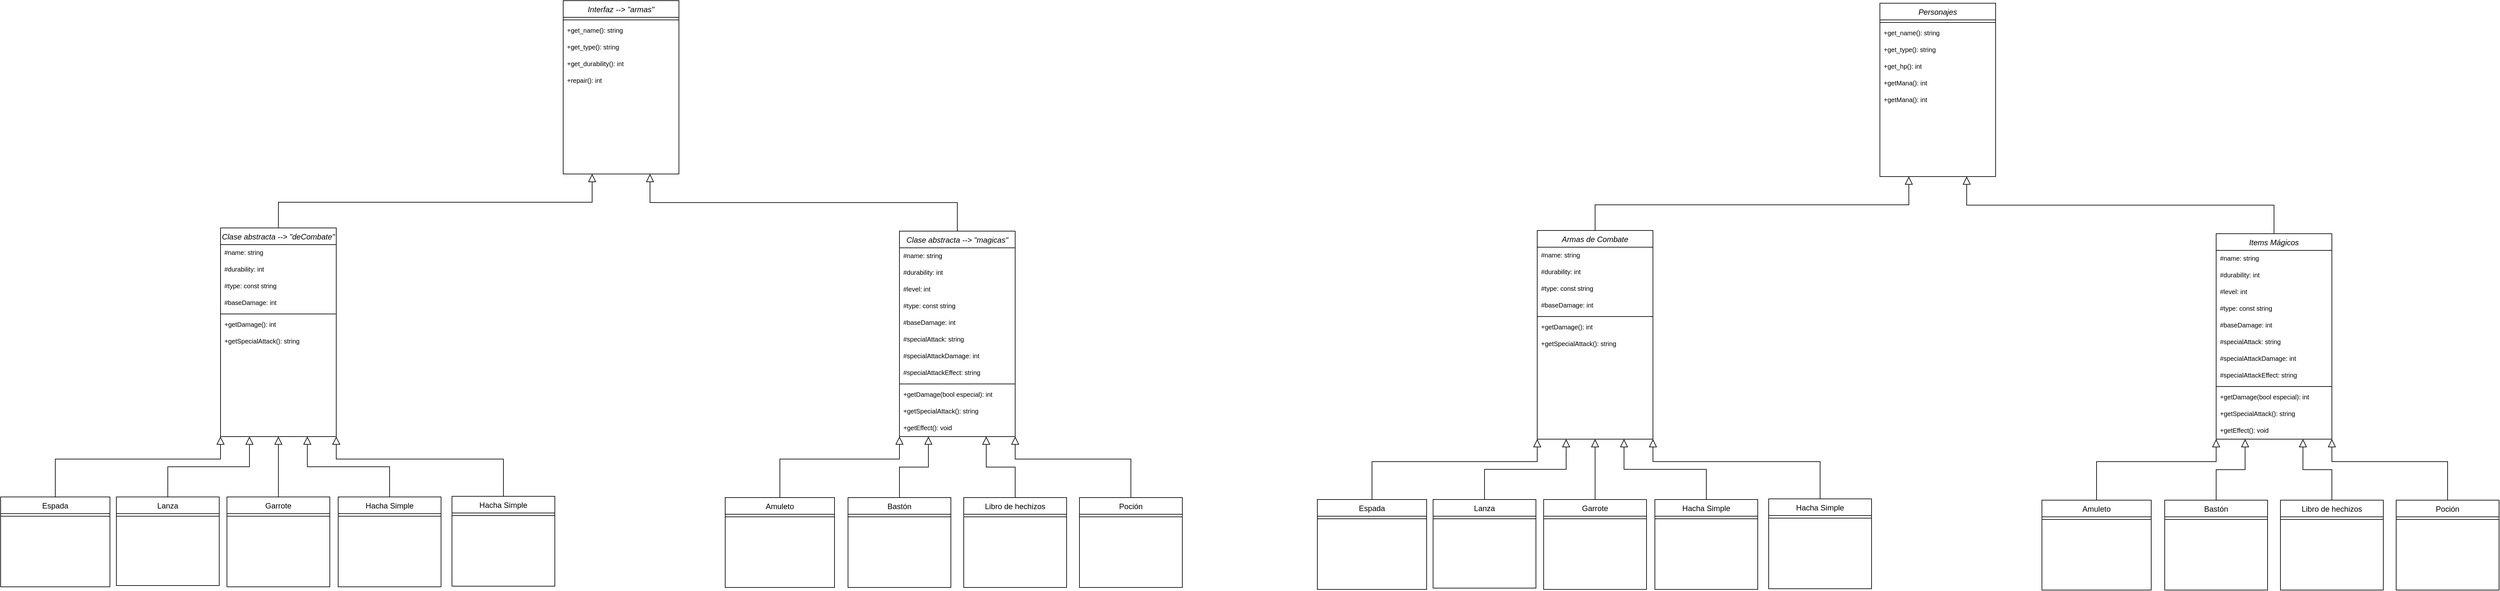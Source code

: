 <mxfile version="26.2.12">
  <diagram id="C5RBs43oDa-KdzZeNtuy" name="Page-1">
    <mxGraphModel dx="2967" dy="1999" grid="1" gridSize="10" guides="1" tooltips="1" connect="1" arrows="1" fold="1" page="1" pageScale="1" pageWidth="827" pageHeight="1169" math="0" shadow="0">
      <root>
        <mxCell id="WIyWlLk6GJQsqaUBKTNV-0" />
        <mxCell id="WIyWlLk6GJQsqaUBKTNV-1" parent="WIyWlLk6GJQsqaUBKTNV-0" />
        <mxCell id="jI2P7-Q-v0Q-l19rKkVl-64" style="edgeStyle=elbowEdgeStyle;rounded=0;orthogonalLoop=1;jettySize=auto;html=1;exitX=0.5;exitY=0;exitDx=0;exitDy=0;entryX=0.75;entryY=1;entryDx=0;entryDy=0;endSize=10;endArrow=block;endFill=0;elbow=vertical;" parent="WIyWlLk6GJQsqaUBKTNV-1" source="zkfFHV4jXpPFQw0GAbJ--0" target="jI2P7-Q-v0Q-l19rKkVl-50" edge="1">
          <mxGeometry relative="1" as="geometry" />
        </mxCell>
        <mxCell id="zkfFHV4jXpPFQw0GAbJ--0" value="Clase abstracta --&gt; &quot;magicas&quot;" style="swimlane;fontStyle=2;align=center;verticalAlign=top;childLayout=stackLayout;horizontal=1;startSize=26;horizontalStack=0;resizeParent=1;resizeLast=0;collapsible=1;marginBottom=0;rounded=0;shadow=0;strokeWidth=1;" parent="WIyWlLk6GJQsqaUBKTNV-1" vertex="1">
          <mxGeometry x="230" y="-55" width="180" height="320" as="geometry">
            <mxRectangle x="220" y="120" width="160" height="26" as="alternateBounds" />
          </mxGeometry>
        </mxCell>
        <mxCell id="zkfFHV4jXpPFQw0GAbJ--1" value="#name: string" style="text;align=left;verticalAlign=top;spacingLeft=4;spacingRight=4;overflow=hidden;rotatable=0;points=[[0,0.5],[1,0.5]];portConstraint=eastwest;fontSize=10;" parent="zkfFHV4jXpPFQw0GAbJ--0" vertex="1">
          <mxGeometry y="26" width="180" height="26" as="geometry" />
        </mxCell>
        <mxCell id="zkfFHV4jXpPFQw0GAbJ--2" value="#durability: int" style="text;align=left;verticalAlign=top;spacingLeft=4;spacingRight=4;overflow=hidden;rotatable=0;points=[[0,0.5],[1,0.5]];portConstraint=eastwest;rounded=0;shadow=0;html=0;fontSize=10;" parent="zkfFHV4jXpPFQw0GAbJ--0" vertex="1">
          <mxGeometry y="52" width="180" height="26" as="geometry" />
        </mxCell>
        <mxCell id="jI2P7-Q-v0Q-l19rKkVl-49" value="#level: int" style="text;align=left;verticalAlign=top;spacingLeft=4;spacingRight=4;overflow=hidden;rotatable=0;points=[[0,0.5],[1,0.5]];portConstraint=eastwest;rounded=0;shadow=0;html=0;fontSize=10;" parent="zkfFHV4jXpPFQw0GAbJ--0" vertex="1">
          <mxGeometry y="78" width="180" height="26" as="geometry" />
        </mxCell>
        <mxCell id="zkfFHV4jXpPFQw0GAbJ--3" value="#type: const string" style="text;align=left;verticalAlign=top;spacingLeft=4;spacingRight=4;overflow=hidden;rotatable=0;points=[[0,0.5],[1,0.5]];portConstraint=eastwest;rounded=0;shadow=0;html=0;fontSize=10;" parent="zkfFHV4jXpPFQw0GAbJ--0" vertex="1">
          <mxGeometry y="104" width="180" height="26" as="geometry" />
        </mxCell>
        <mxCell id="jI2P7-Q-v0Q-l19rKkVl-9" value="#baseDamage: int" style="text;align=left;verticalAlign=top;spacingLeft=4;spacingRight=4;overflow=hidden;rotatable=0;points=[[0,0.5],[1,0.5]];portConstraint=eastwest;rounded=0;shadow=0;html=0;fontSize=10;" parent="zkfFHV4jXpPFQw0GAbJ--0" vertex="1">
          <mxGeometry y="130" width="180" height="26" as="geometry" />
        </mxCell>
        <mxCell id="jI2P7-Q-v0Q-l19rKkVl-10" value="#specialAttack: string" style="text;align=left;verticalAlign=top;spacingLeft=4;spacingRight=4;overflow=hidden;rotatable=0;points=[[0,0.5],[1,0.5]];portConstraint=eastwest;rounded=0;shadow=0;html=0;fontSize=10;" parent="zkfFHV4jXpPFQw0GAbJ--0" vertex="1">
          <mxGeometry y="156" width="180" height="26" as="geometry" />
        </mxCell>
        <mxCell id="jI2P7-Q-v0Q-l19rKkVl-11" value="#specialAttackDamage: int" style="text;align=left;verticalAlign=top;spacingLeft=4;spacingRight=4;overflow=hidden;rotatable=0;points=[[0,0.5],[1,0.5]];portConstraint=eastwest;rounded=0;shadow=0;html=0;fontSize=10;" parent="zkfFHV4jXpPFQw0GAbJ--0" vertex="1">
          <mxGeometry y="182" width="180" height="26" as="geometry" />
        </mxCell>
        <mxCell id="jI2P7-Q-v0Q-l19rKkVl-18" value="#specialAttackEffect: string" style="text;align=left;verticalAlign=top;spacingLeft=4;spacingRight=4;overflow=hidden;rotatable=0;points=[[0,0.5],[1,0.5]];portConstraint=eastwest;fontSize=10;" parent="zkfFHV4jXpPFQw0GAbJ--0" vertex="1">
          <mxGeometry y="208" width="180" height="26" as="geometry" />
        </mxCell>
        <mxCell id="zkfFHV4jXpPFQw0GAbJ--4" value="" style="line;html=1;strokeWidth=1;align=left;verticalAlign=middle;spacingTop=-1;spacingLeft=3;spacingRight=3;rotatable=0;labelPosition=right;points=[];portConstraint=eastwest;" parent="zkfFHV4jXpPFQw0GAbJ--0" vertex="1">
          <mxGeometry y="234" width="180" height="8" as="geometry" />
        </mxCell>
        <mxCell id="jI2P7-Q-v0Q-l19rKkVl-15" value="+getDamage(bool especial): int" style="text;align=left;verticalAlign=top;spacingLeft=4;spacingRight=4;overflow=hidden;rotatable=0;points=[[0,0.5],[1,0.5]];portConstraint=eastwest;fontSize=10;" parent="zkfFHV4jXpPFQw0GAbJ--0" vertex="1">
          <mxGeometry y="242" width="180" height="26" as="geometry" />
        </mxCell>
        <mxCell id="jI2P7-Q-v0Q-l19rKkVl-16" value="+getSpecialAttack(): string" style="text;align=left;verticalAlign=top;spacingLeft=4;spacingRight=4;overflow=hidden;rotatable=0;points=[[0,0.5],[1,0.5]];portConstraint=eastwest;fontSize=10;" parent="zkfFHV4jXpPFQw0GAbJ--0" vertex="1">
          <mxGeometry y="268" width="180" height="26" as="geometry" />
        </mxCell>
        <mxCell id="jI2P7-Q-v0Q-l19rKkVl-21" value="+getEffect(): void" style="text;align=left;verticalAlign=top;spacingLeft=4;spacingRight=4;overflow=hidden;rotatable=0;points=[[0,0.5],[1,0.5]];portConstraint=eastwest;fontSize=10;" parent="zkfFHV4jXpPFQw0GAbJ--0" vertex="1">
          <mxGeometry y="294" width="180" height="26" as="geometry" />
        </mxCell>
        <mxCell id="zkfFHV4jXpPFQw0GAbJ--6" value="Bastón" style="swimlane;fontStyle=0;align=center;verticalAlign=top;childLayout=stackLayout;horizontal=1;startSize=26;horizontalStack=0;resizeParent=1;resizeLast=0;collapsible=1;marginBottom=0;rounded=0;shadow=0;strokeWidth=1;" parent="WIyWlLk6GJQsqaUBKTNV-1" vertex="1">
          <mxGeometry x="150" y="360" width="160" height="140" as="geometry">
            <mxRectangle x="130" y="380" width="160" height="26" as="alternateBounds" />
          </mxGeometry>
        </mxCell>
        <mxCell id="zkfFHV4jXpPFQw0GAbJ--9" value="" style="line;html=1;strokeWidth=1;align=left;verticalAlign=middle;spacingTop=-1;spacingLeft=3;spacingRight=3;rotatable=0;labelPosition=right;points=[];portConstraint=eastwest;" parent="zkfFHV4jXpPFQw0GAbJ--6" vertex="1">
          <mxGeometry y="26" width="160" height="8" as="geometry" />
        </mxCell>
        <mxCell id="zkfFHV4jXpPFQw0GAbJ--12" value="" style="endArrow=block;endSize=10;endFill=0;shadow=0;strokeWidth=1;rounded=0;curved=0;edgeStyle=elbowEdgeStyle;elbow=vertical;entryX=0.25;entryY=1;entryDx=0;entryDy=0;" parent="WIyWlLk6GJQsqaUBKTNV-1" source="zkfFHV4jXpPFQw0GAbJ--6" target="zkfFHV4jXpPFQw0GAbJ--0" edge="1">
          <mxGeometry width="160" relative="1" as="geometry">
            <mxPoint x="200" y="203" as="sourcePoint" />
            <mxPoint x="310" y="190" as="targetPoint" />
          </mxGeometry>
        </mxCell>
        <mxCell id="zkfFHV4jXpPFQw0GAbJ--13" value="Libro de hechizos" style="swimlane;fontStyle=0;align=center;verticalAlign=top;childLayout=stackLayout;horizontal=1;startSize=26;horizontalStack=0;resizeParent=1;resizeLast=0;collapsible=1;marginBottom=0;rounded=0;shadow=0;strokeWidth=1;" parent="WIyWlLk6GJQsqaUBKTNV-1" vertex="1">
          <mxGeometry x="330" y="360" width="160" height="140" as="geometry">
            <mxRectangle x="340" y="380" width="170" height="26" as="alternateBounds" />
          </mxGeometry>
        </mxCell>
        <mxCell id="zkfFHV4jXpPFQw0GAbJ--15" value="" style="line;html=1;strokeWidth=1;align=left;verticalAlign=middle;spacingTop=-1;spacingLeft=3;spacingRight=3;rotatable=0;labelPosition=right;points=[];portConstraint=eastwest;" parent="zkfFHV4jXpPFQw0GAbJ--13" vertex="1">
          <mxGeometry y="26" width="160" height="8" as="geometry" />
        </mxCell>
        <mxCell id="zkfFHV4jXpPFQw0GAbJ--16" value="" style="endArrow=block;endSize=10;endFill=0;shadow=0;strokeWidth=1;rounded=0;curved=0;edgeStyle=elbowEdgeStyle;elbow=vertical;entryX=0.75;entryY=1;entryDx=0;entryDy=0;" parent="WIyWlLk6GJQsqaUBKTNV-1" source="zkfFHV4jXpPFQw0GAbJ--13" target="zkfFHV4jXpPFQw0GAbJ--0" edge="1">
          <mxGeometry width="160" relative="1" as="geometry">
            <mxPoint x="210" y="373" as="sourcePoint" />
            <mxPoint x="320" y="250" as="targetPoint" />
          </mxGeometry>
        </mxCell>
        <mxCell id="jI2P7-Q-v0Q-l19rKkVl-0" value="Poción" style="swimlane;fontStyle=0;align=center;verticalAlign=top;childLayout=stackLayout;horizontal=1;startSize=26;horizontalStack=0;resizeParent=1;resizeLast=0;collapsible=1;marginBottom=0;rounded=0;shadow=0;strokeWidth=1;" parent="WIyWlLk6GJQsqaUBKTNV-1" vertex="1">
          <mxGeometry x="510" y="360" width="160" height="140" as="geometry">
            <mxRectangle x="340" y="380" width="170" height="26" as="alternateBounds" />
          </mxGeometry>
        </mxCell>
        <mxCell id="jI2P7-Q-v0Q-l19rKkVl-2" value="" style="line;html=1;strokeWidth=1;align=left;verticalAlign=middle;spacingTop=-1;spacingLeft=3;spacingRight=3;rotatable=0;labelPosition=right;points=[];portConstraint=eastwest;" parent="jI2P7-Q-v0Q-l19rKkVl-0" vertex="1">
          <mxGeometry y="26" width="160" height="8" as="geometry" />
        </mxCell>
        <mxCell id="jI2P7-Q-v0Q-l19rKkVl-3" value="Amuleto" style="swimlane;fontStyle=0;align=center;verticalAlign=top;childLayout=stackLayout;horizontal=1;startSize=26;horizontalStack=0;resizeParent=1;resizeLast=0;collapsible=1;marginBottom=0;rounded=0;shadow=0;strokeWidth=1;" parent="WIyWlLk6GJQsqaUBKTNV-1" vertex="1">
          <mxGeometry x="-41" y="360" width="170" height="140" as="geometry">
            <mxRectangle x="340" y="380" width="170" height="26" as="alternateBounds" />
          </mxGeometry>
        </mxCell>
        <mxCell id="jI2P7-Q-v0Q-l19rKkVl-5" value="" style="line;html=1;strokeWidth=1;align=left;verticalAlign=middle;spacingTop=-1;spacingLeft=3;spacingRight=3;rotatable=0;labelPosition=right;points=[];portConstraint=eastwest;" parent="jI2P7-Q-v0Q-l19rKkVl-3" vertex="1">
          <mxGeometry y="26" width="170" height="8" as="geometry" />
        </mxCell>
        <mxCell id="jI2P7-Q-v0Q-l19rKkVl-7" style="edgeStyle=elbowEdgeStyle;rounded=0;orthogonalLoop=1;jettySize=auto;html=1;exitX=0.5;exitY=0;exitDx=0;exitDy=0;entryX=0;entryY=1;entryDx=0;entryDy=0;endSize=10;endArrow=block;endFill=0;elbow=vertical;" parent="WIyWlLk6GJQsqaUBKTNV-1" source="jI2P7-Q-v0Q-l19rKkVl-3" target="zkfFHV4jXpPFQw0GAbJ--0" edge="1">
          <mxGeometry relative="1" as="geometry">
            <mxPoint x="252" y="230" as="targetPoint" />
            <Array as="points">
              <mxPoint x="140" y="300" />
            </Array>
          </mxGeometry>
        </mxCell>
        <mxCell id="jI2P7-Q-v0Q-l19rKkVl-8" style="edgeStyle=elbowEdgeStyle;rounded=0;orthogonalLoop=1;jettySize=auto;html=1;exitX=0.5;exitY=0;exitDx=0;exitDy=0;entryX=1;entryY=1;entryDx=0;entryDy=0;elbow=vertical;endArrow=block;endFill=0;endSize=10;" parent="WIyWlLk6GJQsqaUBKTNV-1" source="jI2P7-Q-v0Q-l19rKkVl-0" target="zkfFHV4jXpPFQw0GAbJ--0" edge="1">
          <mxGeometry relative="1" as="geometry">
            <mxPoint x="370" y="220" as="targetPoint" />
            <Array as="points">
              <mxPoint x="500" y="300" />
            </Array>
          </mxGeometry>
        </mxCell>
        <mxCell id="jI2P7-Q-v0Q-l19rKkVl-65" style="edgeStyle=elbowEdgeStyle;rounded=0;orthogonalLoop=1;jettySize=auto;html=1;exitX=0.5;exitY=0;exitDx=0;exitDy=0;entryX=0.25;entryY=1;entryDx=0;entryDy=0;elbow=vertical;endArrow=block;endFill=0;endSize=10;" parent="WIyWlLk6GJQsqaUBKTNV-1" source="jI2P7-Q-v0Q-l19rKkVl-22" target="jI2P7-Q-v0Q-l19rKkVl-50" edge="1">
          <mxGeometry relative="1" as="geometry">
            <Array as="points">
              <mxPoint x="-490" y="-100" />
            </Array>
          </mxGeometry>
        </mxCell>
        <mxCell id="jI2P7-Q-v0Q-l19rKkVl-22" value="Clase abstracta --&gt; &quot;deCombate&quot;" style="swimlane;fontStyle=2;align=center;verticalAlign=top;childLayout=stackLayout;horizontal=1;startSize=26;horizontalStack=0;resizeParent=1;resizeLast=0;collapsible=1;marginBottom=0;rounded=0;shadow=0;strokeWidth=1;" parent="WIyWlLk6GJQsqaUBKTNV-1" vertex="1">
          <mxGeometry x="-826" y="-60" width="180" height="325" as="geometry">
            <mxRectangle x="220" y="120" width="160" height="26" as="alternateBounds" />
          </mxGeometry>
        </mxCell>
        <mxCell id="jI2P7-Q-v0Q-l19rKkVl-23" value="#name: string" style="text;align=left;verticalAlign=top;spacingLeft=4;spacingRight=4;overflow=hidden;rotatable=0;points=[[0,0.5],[1,0.5]];portConstraint=eastwest;fontSize=10;" parent="jI2P7-Q-v0Q-l19rKkVl-22" vertex="1">
          <mxGeometry y="26" width="180" height="26" as="geometry" />
        </mxCell>
        <mxCell id="jI2P7-Q-v0Q-l19rKkVl-24" value="#durability: int" style="text;align=left;verticalAlign=top;spacingLeft=4;spacingRight=4;overflow=hidden;rotatable=0;points=[[0,0.5],[1,0.5]];portConstraint=eastwest;rounded=0;shadow=0;html=0;fontSize=10;" parent="jI2P7-Q-v0Q-l19rKkVl-22" vertex="1">
          <mxGeometry y="52" width="180" height="26" as="geometry" />
        </mxCell>
        <mxCell id="jI2P7-Q-v0Q-l19rKkVl-25" value="#type: const string" style="text;align=left;verticalAlign=top;spacingLeft=4;spacingRight=4;overflow=hidden;rotatable=0;points=[[0,0.5],[1,0.5]];portConstraint=eastwest;rounded=0;shadow=0;html=0;fontSize=10;" parent="jI2P7-Q-v0Q-l19rKkVl-22" vertex="1">
          <mxGeometry y="78" width="180" height="26" as="geometry" />
        </mxCell>
        <mxCell id="jI2P7-Q-v0Q-l19rKkVl-26" value="#baseDamage: int" style="text;align=left;verticalAlign=top;spacingLeft=4;spacingRight=4;overflow=hidden;rotatable=0;points=[[0,0.5],[1,0.5]];portConstraint=eastwest;rounded=0;shadow=0;html=0;fontSize=10;" parent="jI2P7-Q-v0Q-l19rKkVl-22" vertex="1">
          <mxGeometry y="104" width="180" height="26" as="geometry" />
        </mxCell>
        <mxCell id="jI2P7-Q-v0Q-l19rKkVl-30" value="" style="line;html=1;strokeWidth=1;align=left;verticalAlign=middle;spacingTop=-1;spacingLeft=3;spacingRight=3;rotatable=0;labelPosition=right;points=[];portConstraint=eastwest;" parent="jI2P7-Q-v0Q-l19rKkVl-22" vertex="1">
          <mxGeometry y="130" width="180" height="8" as="geometry" />
        </mxCell>
        <mxCell id="jI2P7-Q-v0Q-l19rKkVl-34" value="+getDamage(): int" style="text;align=left;verticalAlign=top;spacingLeft=4;spacingRight=4;overflow=hidden;rotatable=0;points=[[0,0.5],[1,0.5]];portConstraint=eastwest;fontSize=10;" parent="jI2P7-Q-v0Q-l19rKkVl-22" vertex="1">
          <mxGeometry y="138" width="180" height="26" as="geometry" />
        </mxCell>
        <mxCell id="jI2P7-Q-v0Q-l19rKkVl-35" value="+getSpecialAttack(): string" style="text;align=left;verticalAlign=top;spacingLeft=4;spacingRight=4;overflow=hidden;rotatable=0;points=[[0,0.5],[1,0.5]];portConstraint=eastwest;fontSize=10;" parent="jI2P7-Q-v0Q-l19rKkVl-22" vertex="1">
          <mxGeometry y="164" width="180" height="26" as="geometry" />
        </mxCell>
        <mxCell id="jI2P7-Q-v0Q-l19rKkVl-37" value="Lanza" style="swimlane;fontStyle=0;align=center;verticalAlign=top;childLayout=stackLayout;horizontal=1;startSize=26;horizontalStack=0;resizeParent=1;resizeLast=0;collapsible=1;marginBottom=0;rounded=0;shadow=0;strokeWidth=1;" parent="WIyWlLk6GJQsqaUBKTNV-1" vertex="1">
          <mxGeometry x="-988" y="359" width="160" height="138" as="geometry">
            <mxRectangle x="130" y="380" width="160" height="26" as="alternateBounds" />
          </mxGeometry>
        </mxCell>
        <mxCell id="jI2P7-Q-v0Q-l19rKkVl-38" value="" style="line;html=1;strokeWidth=1;align=left;verticalAlign=middle;spacingTop=-1;spacingLeft=3;spacingRight=3;rotatable=0;labelPosition=right;points=[];portConstraint=eastwest;" parent="jI2P7-Q-v0Q-l19rKkVl-37" vertex="1">
          <mxGeometry y="26" width="160" height="8" as="geometry" />
        </mxCell>
        <mxCell id="jI2P7-Q-v0Q-l19rKkVl-39" value="" style="endArrow=block;endSize=10;endFill=0;shadow=0;strokeWidth=1;rounded=0;curved=0;edgeStyle=elbowEdgeStyle;elbow=vertical;entryX=0.25;entryY=1;entryDx=0;entryDy=0;" parent="WIyWlLk6GJQsqaUBKTNV-1" source="jI2P7-Q-v0Q-l19rKkVl-37" target="jI2P7-Q-v0Q-l19rKkVl-22" edge="1">
          <mxGeometry width="160" relative="1" as="geometry">
            <mxPoint x="-856" y="318" as="sourcePoint" />
            <mxPoint x="-746" y="305" as="targetPoint" />
          </mxGeometry>
        </mxCell>
        <mxCell id="jI2P7-Q-v0Q-l19rKkVl-40" value="Garrote" style="swimlane;fontStyle=0;align=center;verticalAlign=top;childLayout=stackLayout;horizontal=1;startSize=26;horizontalStack=0;resizeParent=1;resizeLast=0;collapsible=1;marginBottom=0;rounded=0;shadow=0;strokeWidth=1;" parent="WIyWlLk6GJQsqaUBKTNV-1" vertex="1">
          <mxGeometry x="-816" y="359" width="160" height="140" as="geometry">
            <mxRectangle x="340" y="380" width="170" height="26" as="alternateBounds" />
          </mxGeometry>
        </mxCell>
        <mxCell id="jI2P7-Q-v0Q-l19rKkVl-41" value="" style="line;html=1;strokeWidth=1;align=left;verticalAlign=middle;spacingTop=-1;spacingLeft=3;spacingRight=3;rotatable=0;labelPosition=right;points=[];portConstraint=eastwest;" parent="jI2P7-Q-v0Q-l19rKkVl-40" vertex="1">
          <mxGeometry y="26" width="160" height="8" as="geometry" />
        </mxCell>
        <mxCell id="jI2P7-Q-v0Q-l19rKkVl-42" value="" style="endArrow=block;endSize=10;endFill=0;shadow=0;strokeWidth=1;rounded=0;curved=0;edgeStyle=elbowEdgeStyle;elbow=vertical;entryX=0.5;entryY=1;entryDx=0;entryDy=0;" parent="WIyWlLk6GJQsqaUBKTNV-1" source="jI2P7-Q-v0Q-l19rKkVl-40" target="jI2P7-Q-v0Q-l19rKkVl-22" edge="1">
          <mxGeometry width="160" relative="1" as="geometry">
            <mxPoint x="-846" y="488" as="sourcePoint" />
            <mxPoint x="-736" y="365" as="targetPoint" />
          </mxGeometry>
        </mxCell>
        <mxCell id="jI2P7-Q-v0Q-l19rKkVl-43" value="Hacha Simple" style="swimlane;fontStyle=0;align=center;verticalAlign=top;childLayout=stackLayout;horizontal=1;startSize=26;horizontalStack=0;resizeParent=1;resizeLast=0;collapsible=1;marginBottom=0;rounded=0;shadow=0;strokeWidth=1;" parent="WIyWlLk6GJQsqaUBKTNV-1" vertex="1">
          <mxGeometry x="-643" y="359" width="160" height="140" as="geometry">
            <mxRectangle x="340" y="380" width="170" height="26" as="alternateBounds" />
          </mxGeometry>
        </mxCell>
        <mxCell id="jI2P7-Q-v0Q-l19rKkVl-44" value="" style="line;html=1;strokeWidth=1;align=left;verticalAlign=middle;spacingTop=-1;spacingLeft=3;spacingRight=3;rotatable=0;labelPosition=right;points=[];portConstraint=eastwest;" parent="jI2P7-Q-v0Q-l19rKkVl-43" vertex="1">
          <mxGeometry y="26" width="160" height="8" as="geometry" />
        </mxCell>
        <mxCell id="jI2P7-Q-v0Q-l19rKkVl-45" value="Espada" style="swimlane;fontStyle=0;align=center;verticalAlign=top;childLayout=stackLayout;horizontal=1;startSize=26;horizontalStack=0;resizeParent=1;resizeLast=0;collapsible=1;marginBottom=0;rounded=0;shadow=0;strokeWidth=1;" parent="WIyWlLk6GJQsqaUBKTNV-1" vertex="1">
          <mxGeometry x="-1168" y="359" width="170" height="140" as="geometry">
            <mxRectangle x="340" y="380" width="170" height="26" as="alternateBounds" />
          </mxGeometry>
        </mxCell>
        <mxCell id="jI2P7-Q-v0Q-l19rKkVl-46" value="" style="line;html=1;strokeWidth=1;align=left;verticalAlign=middle;spacingTop=-1;spacingLeft=3;spacingRight=3;rotatable=0;labelPosition=right;points=[];portConstraint=eastwest;" parent="jI2P7-Q-v0Q-l19rKkVl-45" vertex="1">
          <mxGeometry y="26" width="170" height="8" as="geometry" />
        </mxCell>
        <mxCell id="jI2P7-Q-v0Q-l19rKkVl-47" style="edgeStyle=elbowEdgeStyle;rounded=0;orthogonalLoop=1;jettySize=auto;html=1;exitX=0.5;exitY=0;exitDx=0;exitDy=0;entryX=0;entryY=1;entryDx=0;entryDy=0;elbow=vertical;jumpSize=6;endArrow=block;endFill=0;endSize=10;" parent="WIyWlLk6GJQsqaUBKTNV-1" source="jI2P7-Q-v0Q-l19rKkVl-45" target="jI2P7-Q-v0Q-l19rKkVl-22" edge="1">
          <mxGeometry relative="1" as="geometry">
            <mxPoint x="-804" y="345" as="targetPoint" />
            <Array as="points">
              <mxPoint x="-950" y="300" />
            </Array>
          </mxGeometry>
        </mxCell>
        <mxCell id="jI2P7-Q-v0Q-l19rKkVl-48" style="edgeStyle=elbowEdgeStyle;rounded=0;orthogonalLoop=1;jettySize=auto;html=1;exitX=0.5;exitY=0;exitDx=0;exitDy=0;entryX=0.75;entryY=1;entryDx=0;entryDy=0;endArrow=block;endFill=0;strokeWidth=1;jumpSize=6;endSize=10;elbow=vertical;" parent="WIyWlLk6GJQsqaUBKTNV-1" source="jI2P7-Q-v0Q-l19rKkVl-43" target="jI2P7-Q-v0Q-l19rKkVl-22" edge="1">
          <mxGeometry relative="1" as="geometry">
            <mxPoint x="-686" y="335" as="targetPoint" />
          </mxGeometry>
        </mxCell>
        <mxCell id="jI2P7-Q-v0Q-l19rKkVl-50" value="Interfaz --&gt; &quot;armas&quot;" style="swimlane;fontStyle=2;align=center;verticalAlign=top;childLayout=stackLayout;horizontal=1;startSize=26;horizontalStack=0;resizeParent=1;resizeLast=0;collapsible=1;marginBottom=0;rounded=0;shadow=0;strokeWidth=1;" parent="WIyWlLk6GJQsqaUBKTNV-1" vertex="1">
          <mxGeometry x="-293" y="-414" width="180" height="270" as="geometry">
            <mxRectangle x="220" y="120" width="160" height="26" as="alternateBounds" />
          </mxGeometry>
        </mxCell>
        <mxCell id="jI2P7-Q-v0Q-l19rKkVl-55" value="" style="line;html=1;strokeWidth=1;align=left;verticalAlign=middle;spacingTop=-1;spacingLeft=3;spacingRight=3;rotatable=0;labelPosition=right;points=[];portConstraint=eastwest;" parent="jI2P7-Q-v0Q-l19rKkVl-50" vertex="1">
          <mxGeometry y="26" width="180" height="8" as="geometry" />
        </mxCell>
        <mxCell id="jI2P7-Q-v0Q-l19rKkVl-56" value="+get_name(): string" style="text;align=left;verticalAlign=top;spacingLeft=4;spacingRight=4;overflow=hidden;rotatable=0;points=[[0,0.5],[1,0.5]];portConstraint=eastwest;fontSize=10;" parent="jI2P7-Q-v0Q-l19rKkVl-50" vertex="1">
          <mxGeometry y="34" width="180" height="26" as="geometry" />
        </mxCell>
        <mxCell id="jI2P7-Q-v0Q-l19rKkVl-57" value="+get_type(): string" style="text;align=left;verticalAlign=top;spacingLeft=4;spacingRight=4;overflow=hidden;rotatable=0;points=[[0,0.5],[1,0.5]];portConstraint=eastwest;fontSize=10;" parent="jI2P7-Q-v0Q-l19rKkVl-50" vertex="1">
          <mxGeometry y="60" width="180" height="26" as="geometry" />
        </mxCell>
        <mxCell id="jI2P7-Q-v0Q-l19rKkVl-58" value="+get_durability(): int" style="text;align=left;verticalAlign=top;spacingLeft=4;spacingRight=4;overflow=hidden;rotatable=0;points=[[0,0.5],[1,0.5]];portConstraint=eastwest;fontSize=10;" parent="jI2P7-Q-v0Q-l19rKkVl-50" vertex="1">
          <mxGeometry y="86" width="180" height="26" as="geometry" />
        </mxCell>
        <mxCell id="jI2P7-Q-v0Q-l19rKkVl-63" value="+repair(): int" style="text;align=left;verticalAlign=top;spacingLeft=4;spacingRight=4;overflow=hidden;rotatable=0;points=[[0,0.5],[1,0.5]];portConstraint=eastwest;fontSize=10;" parent="jI2P7-Q-v0Q-l19rKkVl-50" vertex="1">
          <mxGeometry y="112" width="180" height="26" as="geometry" />
        </mxCell>
        <mxCell id="jI2P7-Q-v0Q-l19rKkVl-68" style="edgeStyle=elbowEdgeStyle;rounded=0;orthogonalLoop=1;jettySize=auto;html=1;exitX=0.5;exitY=0;exitDx=0;exitDy=0;entryX=1;entryY=1;entryDx=0;entryDy=0;elbow=vertical;endSize=10;endArrow=block;endFill=0;" parent="WIyWlLk6GJQsqaUBKTNV-1" source="jI2P7-Q-v0Q-l19rKkVl-66" target="jI2P7-Q-v0Q-l19rKkVl-22" edge="1">
          <mxGeometry relative="1" as="geometry">
            <Array as="points">
              <mxPoint x="-510" y="300" />
            </Array>
          </mxGeometry>
        </mxCell>
        <mxCell id="jI2P7-Q-v0Q-l19rKkVl-66" value="Hacha Simple" style="swimlane;fontStyle=0;align=center;verticalAlign=top;childLayout=stackLayout;horizontal=1;startSize=26;horizontalStack=0;resizeParent=1;resizeLast=0;collapsible=1;marginBottom=0;rounded=0;shadow=0;strokeWidth=1;" parent="WIyWlLk6GJQsqaUBKTNV-1" vertex="1">
          <mxGeometry x="-466" y="358" width="160" height="140" as="geometry">
            <mxRectangle x="340" y="380" width="170" height="26" as="alternateBounds" />
          </mxGeometry>
        </mxCell>
        <mxCell id="jI2P7-Q-v0Q-l19rKkVl-67" value="" style="line;html=1;strokeWidth=1;align=left;verticalAlign=middle;spacingTop=-1;spacingLeft=3;spacingRight=3;rotatable=0;labelPosition=right;points=[];portConstraint=eastwest;" parent="jI2P7-Q-v0Q-l19rKkVl-66" vertex="1">
          <mxGeometry y="26" width="160" height="8" as="geometry" />
        </mxCell>
        <mxCell id="bH57t8Qr78qe7rVoQ52k-0" style="edgeStyle=elbowEdgeStyle;rounded=0;orthogonalLoop=1;jettySize=auto;html=1;exitX=0.5;exitY=0;exitDx=0;exitDy=0;entryX=0.75;entryY=1;entryDx=0;entryDy=0;endSize=10;endArrow=block;endFill=0;elbow=vertical;" edge="1" parent="WIyWlLk6GJQsqaUBKTNV-1" source="bH57t8Qr78qe7rVoQ52k-1" target="bH57t8Qr78qe7rVoQ52k-47">
          <mxGeometry relative="1" as="geometry" />
        </mxCell>
        <mxCell id="bH57t8Qr78qe7rVoQ52k-1" value="Items Mágicos" style="swimlane;fontStyle=2;align=center;verticalAlign=top;childLayout=stackLayout;horizontal=1;startSize=26;horizontalStack=0;resizeParent=1;resizeLast=0;collapsible=1;marginBottom=0;rounded=0;shadow=0;strokeWidth=1;" vertex="1" parent="WIyWlLk6GJQsqaUBKTNV-1">
          <mxGeometry x="2278" y="-51" width="180" height="320" as="geometry">
            <mxRectangle x="220" y="120" width="160" height="26" as="alternateBounds" />
          </mxGeometry>
        </mxCell>
        <mxCell id="bH57t8Qr78qe7rVoQ52k-2" value="#name: string" style="text;align=left;verticalAlign=top;spacingLeft=4;spacingRight=4;overflow=hidden;rotatable=0;points=[[0,0.5],[1,0.5]];portConstraint=eastwest;fontSize=10;" vertex="1" parent="bH57t8Qr78qe7rVoQ52k-1">
          <mxGeometry y="26" width="180" height="26" as="geometry" />
        </mxCell>
        <mxCell id="bH57t8Qr78qe7rVoQ52k-3" value="#durability: int" style="text;align=left;verticalAlign=top;spacingLeft=4;spacingRight=4;overflow=hidden;rotatable=0;points=[[0,0.5],[1,0.5]];portConstraint=eastwest;rounded=0;shadow=0;html=0;fontSize=10;" vertex="1" parent="bH57t8Qr78qe7rVoQ52k-1">
          <mxGeometry y="52" width="180" height="26" as="geometry" />
        </mxCell>
        <mxCell id="bH57t8Qr78qe7rVoQ52k-4" value="#level: int" style="text;align=left;verticalAlign=top;spacingLeft=4;spacingRight=4;overflow=hidden;rotatable=0;points=[[0,0.5],[1,0.5]];portConstraint=eastwest;rounded=0;shadow=0;html=0;fontSize=10;" vertex="1" parent="bH57t8Qr78qe7rVoQ52k-1">
          <mxGeometry y="78" width="180" height="26" as="geometry" />
        </mxCell>
        <mxCell id="bH57t8Qr78qe7rVoQ52k-5" value="#type: const string" style="text;align=left;verticalAlign=top;spacingLeft=4;spacingRight=4;overflow=hidden;rotatable=0;points=[[0,0.5],[1,0.5]];portConstraint=eastwest;rounded=0;shadow=0;html=0;fontSize=10;" vertex="1" parent="bH57t8Qr78qe7rVoQ52k-1">
          <mxGeometry y="104" width="180" height="26" as="geometry" />
        </mxCell>
        <mxCell id="bH57t8Qr78qe7rVoQ52k-6" value="#baseDamage: int" style="text;align=left;verticalAlign=top;spacingLeft=4;spacingRight=4;overflow=hidden;rotatable=0;points=[[0,0.5],[1,0.5]];portConstraint=eastwest;rounded=0;shadow=0;html=0;fontSize=10;" vertex="1" parent="bH57t8Qr78qe7rVoQ52k-1">
          <mxGeometry y="130" width="180" height="26" as="geometry" />
        </mxCell>
        <mxCell id="bH57t8Qr78qe7rVoQ52k-7" value="#specialAttack: string" style="text;align=left;verticalAlign=top;spacingLeft=4;spacingRight=4;overflow=hidden;rotatable=0;points=[[0,0.5],[1,0.5]];portConstraint=eastwest;rounded=0;shadow=0;html=0;fontSize=10;" vertex="1" parent="bH57t8Qr78qe7rVoQ52k-1">
          <mxGeometry y="156" width="180" height="26" as="geometry" />
        </mxCell>
        <mxCell id="bH57t8Qr78qe7rVoQ52k-8" value="#specialAttackDamage: int" style="text;align=left;verticalAlign=top;spacingLeft=4;spacingRight=4;overflow=hidden;rotatable=0;points=[[0,0.5],[1,0.5]];portConstraint=eastwest;rounded=0;shadow=0;html=0;fontSize=10;" vertex="1" parent="bH57t8Qr78qe7rVoQ52k-1">
          <mxGeometry y="182" width="180" height="26" as="geometry" />
        </mxCell>
        <mxCell id="bH57t8Qr78qe7rVoQ52k-9" value="#specialAttackEffect: string" style="text;align=left;verticalAlign=top;spacingLeft=4;spacingRight=4;overflow=hidden;rotatable=0;points=[[0,0.5],[1,0.5]];portConstraint=eastwest;fontSize=10;" vertex="1" parent="bH57t8Qr78qe7rVoQ52k-1">
          <mxGeometry y="208" width="180" height="26" as="geometry" />
        </mxCell>
        <mxCell id="bH57t8Qr78qe7rVoQ52k-10" value="" style="line;html=1;strokeWidth=1;align=left;verticalAlign=middle;spacingTop=-1;spacingLeft=3;spacingRight=3;rotatable=0;labelPosition=right;points=[];portConstraint=eastwest;" vertex="1" parent="bH57t8Qr78qe7rVoQ52k-1">
          <mxGeometry y="234" width="180" height="8" as="geometry" />
        </mxCell>
        <mxCell id="bH57t8Qr78qe7rVoQ52k-11" value="+getDamage(bool especial): int" style="text;align=left;verticalAlign=top;spacingLeft=4;spacingRight=4;overflow=hidden;rotatable=0;points=[[0,0.5],[1,0.5]];portConstraint=eastwest;fontSize=10;" vertex="1" parent="bH57t8Qr78qe7rVoQ52k-1">
          <mxGeometry y="242" width="180" height="26" as="geometry" />
        </mxCell>
        <mxCell id="bH57t8Qr78qe7rVoQ52k-12" value="+getSpecialAttack(): string" style="text;align=left;verticalAlign=top;spacingLeft=4;spacingRight=4;overflow=hidden;rotatable=0;points=[[0,0.5],[1,0.5]];portConstraint=eastwest;fontSize=10;" vertex="1" parent="bH57t8Qr78qe7rVoQ52k-1">
          <mxGeometry y="268" width="180" height="26" as="geometry" />
        </mxCell>
        <mxCell id="bH57t8Qr78qe7rVoQ52k-13" value="+getEffect(): void" style="text;align=left;verticalAlign=top;spacingLeft=4;spacingRight=4;overflow=hidden;rotatable=0;points=[[0,0.5],[1,0.5]];portConstraint=eastwest;fontSize=10;" vertex="1" parent="bH57t8Qr78qe7rVoQ52k-1">
          <mxGeometry y="294" width="180" height="26" as="geometry" />
        </mxCell>
        <mxCell id="bH57t8Qr78qe7rVoQ52k-14" value="Bastón" style="swimlane;fontStyle=0;align=center;verticalAlign=top;childLayout=stackLayout;horizontal=1;startSize=26;horizontalStack=0;resizeParent=1;resizeLast=0;collapsible=1;marginBottom=0;rounded=0;shadow=0;strokeWidth=1;" vertex="1" parent="WIyWlLk6GJQsqaUBKTNV-1">
          <mxGeometry x="2198" y="364" width="160" height="140" as="geometry">
            <mxRectangle x="130" y="380" width="160" height="26" as="alternateBounds" />
          </mxGeometry>
        </mxCell>
        <mxCell id="bH57t8Qr78qe7rVoQ52k-15" value="" style="line;html=1;strokeWidth=1;align=left;verticalAlign=middle;spacingTop=-1;spacingLeft=3;spacingRight=3;rotatable=0;labelPosition=right;points=[];portConstraint=eastwest;" vertex="1" parent="bH57t8Qr78qe7rVoQ52k-14">
          <mxGeometry y="26" width="160" height="8" as="geometry" />
        </mxCell>
        <mxCell id="bH57t8Qr78qe7rVoQ52k-16" value="" style="endArrow=block;endSize=10;endFill=0;shadow=0;strokeWidth=1;rounded=0;curved=0;edgeStyle=elbowEdgeStyle;elbow=vertical;entryX=0.25;entryY=1;entryDx=0;entryDy=0;" edge="1" parent="WIyWlLk6GJQsqaUBKTNV-1" source="bH57t8Qr78qe7rVoQ52k-14" target="bH57t8Qr78qe7rVoQ52k-1">
          <mxGeometry width="160" relative="1" as="geometry">
            <mxPoint x="2248" y="207" as="sourcePoint" />
            <mxPoint x="2358" y="194" as="targetPoint" />
          </mxGeometry>
        </mxCell>
        <mxCell id="bH57t8Qr78qe7rVoQ52k-17" value="Libro de hechizos" style="swimlane;fontStyle=0;align=center;verticalAlign=top;childLayout=stackLayout;horizontal=1;startSize=26;horizontalStack=0;resizeParent=1;resizeLast=0;collapsible=1;marginBottom=0;rounded=0;shadow=0;strokeWidth=1;" vertex="1" parent="WIyWlLk6GJQsqaUBKTNV-1">
          <mxGeometry x="2378" y="364" width="160" height="140" as="geometry">
            <mxRectangle x="340" y="380" width="170" height="26" as="alternateBounds" />
          </mxGeometry>
        </mxCell>
        <mxCell id="bH57t8Qr78qe7rVoQ52k-18" value="" style="line;html=1;strokeWidth=1;align=left;verticalAlign=middle;spacingTop=-1;spacingLeft=3;spacingRight=3;rotatable=0;labelPosition=right;points=[];portConstraint=eastwest;" vertex="1" parent="bH57t8Qr78qe7rVoQ52k-17">
          <mxGeometry y="26" width="160" height="8" as="geometry" />
        </mxCell>
        <mxCell id="bH57t8Qr78qe7rVoQ52k-19" value="" style="endArrow=block;endSize=10;endFill=0;shadow=0;strokeWidth=1;rounded=0;curved=0;edgeStyle=elbowEdgeStyle;elbow=vertical;entryX=0.75;entryY=1;entryDx=0;entryDy=0;" edge="1" parent="WIyWlLk6GJQsqaUBKTNV-1" source="bH57t8Qr78qe7rVoQ52k-17" target="bH57t8Qr78qe7rVoQ52k-1">
          <mxGeometry width="160" relative="1" as="geometry">
            <mxPoint x="2258" y="377" as="sourcePoint" />
            <mxPoint x="2368" y="254" as="targetPoint" />
          </mxGeometry>
        </mxCell>
        <mxCell id="bH57t8Qr78qe7rVoQ52k-20" value="Poción" style="swimlane;fontStyle=0;align=center;verticalAlign=top;childLayout=stackLayout;horizontal=1;startSize=26;horizontalStack=0;resizeParent=1;resizeLast=0;collapsible=1;marginBottom=0;rounded=0;shadow=0;strokeWidth=1;" vertex="1" parent="WIyWlLk6GJQsqaUBKTNV-1">
          <mxGeometry x="2558" y="364" width="160" height="140" as="geometry">
            <mxRectangle x="340" y="380" width="170" height="26" as="alternateBounds" />
          </mxGeometry>
        </mxCell>
        <mxCell id="bH57t8Qr78qe7rVoQ52k-21" value="" style="line;html=1;strokeWidth=1;align=left;verticalAlign=middle;spacingTop=-1;spacingLeft=3;spacingRight=3;rotatable=0;labelPosition=right;points=[];portConstraint=eastwest;" vertex="1" parent="bH57t8Qr78qe7rVoQ52k-20">
          <mxGeometry y="26" width="160" height="8" as="geometry" />
        </mxCell>
        <mxCell id="bH57t8Qr78qe7rVoQ52k-22" value="Amuleto" style="swimlane;fontStyle=0;align=center;verticalAlign=top;childLayout=stackLayout;horizontal=1;startSize=26;horizontalStack=0;resizeParent=1;resizeLast=0;collapsible=1;marginBottom=0;rounded=0;shadow=0;strokeWidth=1;" vertex="1" parent="WIyWlLk6GJQsqaUBKTNV-1">
          <mxGeometry x="2007" y="364" width="170" height="140" as="geometry">
            <mxRectangle x="340" y="380" width="170" height="26" as="alternateBounds" />
          </mxGeometry>
        </mxCell>
        <mxCell id="bH57t8Qr78qe7rVoQ52k-23" value="" style="line;html=1;strokeWidth=1;align=left;verticalAlign=middle;spacingTop=-1;spacingLeft=3;spacingRight=3;rotatable=0;labelPosition=right;points=[];portConstraint=eastwest;" vertex="1" parent="bH57t8Qr78qe7rVoQ52k-22">
          <mxGeometry y="26" width="170" height="8" as="geometry" />
        </mxCell>
        <mxCell id="bH57t8Qr78qe7rVoQ52k-24" style="edgeStyle=elbowEdgeStyle;rounded=0;orthogonalLoop=1;jettySize=auto;html=1;exitX=0.5;exitY=0;exitDx=0;exitDy=0;entryX=0;entryY=1;entryDx=0;entryDy=0;endSize=10;endArrow=block;endFill=0;elbow=vertical;" edge="1" parent="WIyWlLk6GJQsqaUBKTNV-1" source="bH57t8Qr78qe7rVoQ52k-22" target="bH57t8Qr78qe7rVoQ52k-1">
          <mxGeometry relative="1" as="geometry">
            <mxPoint x="2300" y="234" as="targetPoint" />
            <Array as="points">
              <mxPoint x="2188" y="304" />
            </Array>
          </mxGeometry>
        </mxCell>
        <mxCell id="bH57t8Qr78qe7rVoQ52k-25" style="edgeStyle=elbowEdgeStyle;rounded=0;orthogonalLoop=1;jettySize=auto;html=1;exitX=0.5;exitY=0;exitDx=0;exitDy=0;entryX=1;entryY=1;entryDx=0;entryDy=0;elbow=vertical;endArrow=block;endFill=0;endSize=10;" edge="1" parent="WIyWlLk6GJQsqaUBKTNV-1" source="bH57t8Qr78qe7rVoQ52k-20" target="bH57t8Qr78qe7rVoQ52k-1">
          <mxGeometry relative="1" as="geometry">
            <mxPoint x="2418" y="224" as="targetPoint" />
            <Array as="points">
              <mxPoint x="2548" y="304" />
            </Array>
          </mxGeometry>
        </mxCell>
        <mxCell id="bH57t8Qr78qe7rVoQ52k-26" style="edgeStyle=elbowEdgeStyle;rounded=0;orthogonalLoop=1;jettySize=auto;html=1;exitX=0.5;exitY=0;exitDx=0;exitDy=0;entryX=0.25;entryY=1;entryDx=0;entryDy=0;elbow=vertical;endArrow=block;endFill=0;endSize=10;" edge="1" parent="WIyWlLk6GJQsqaUBKTNV-1" source="bH57t8Qr78qe7rVoQ52k-27" target="bH57t8Qr78qe7rVoQ52k-47">
          <mxGeometry relative="1" as="geometry">
            <Array as="points">
              <mxPoint x="1558" y="-96" />
            </Array>
          </mxGeometry>
        </mxCell>
        <mxCell id="bH57t8Qr78qe7rVoQ52k-27" value="Armas de Combate" style="swimlane;fontStyle=2;align=center;verticalAlign=top;childLayout=stackLayout;horizontal=1;startSize=26;horizontalStack=0;resizeParent=1;resizeLast=0;collapsible=1;marginBottom=0;rounded=0;shadow=0;strokeWidth=1;" vertex="1" parent="WIyWlLk6GJQsqaUBKTNV-1">
          <mxGeometry x="1222" y="-56" width="180" height="325" as="geometry">
            <mxRectangle x="220" y="120" width="160" height="26" as="alternateBounds" />
          </mxGeometry>
        </mxCell>
        <mxCell id="bH57t8Qr78qe7rVoQ52k-28" value="#name: string" style="text;align=left;verticalAlign=top;spacingLeft=4;spacingRight=4;overflow=hidden;rotatable=0;points=[[0,0.5],[1,0.5]];portConstraint=eastwest;fontSize=10;" vertex="1" parent="bH57t8Qr78qe7rVoQ52k-27">
          <mxGeometry y="26" width="180" height="26" as="geometry" />
        </mxCell>
        <mxCell id="bH57t8Qr78qe7rVoQ52k-29" value="#durability: int" style="text;align=left;verticalAlign=top;spacingLeft=4;spacingRight=4;overflow=hidden;rotatable=0;points=[[0,0.5],[1,0.5]];portConstraint=eastwest;rounded=0;shadow=0;html=0;fontSize=10;" vertex="1" parent="bH57t8Qr78qe7rVoQ52k-27">
          <mxGeometry y="52" width="180" height="26" as="geometry" />
        </mxCell>
        <mxCell id="bH57t8Qr78qe7rVoQ52k-30" value="#type: const string" style="text;align=left;verticalAlign=top;spacingLeft=4;spacingRight=4;overflow=hidden;rotatable=0;points=[[0,0.5],[1,0.5]];portConstraint=eastwest;rounded=0;shadow=0;html=0;fontSize=10;" vertex="1" parent="bH57t8Qr78qe7rVoQ52k-27">
          <mxGeometry y="78" width="180" height="26" as="geometry" />
        </mxCell>
        <mxCell id="bH57t8Qr78qe7rVoQ52k-31" value="#baseDamage: int" style="text;align=left;verticalAlign=top;spacingLeft=4;spacingRight=4;overflow=hidden;rotatable=0;points=[[0,0.5],[1,0.5]];portConstraint=eastwest;rounded=0;shadow=0;html=0;fontSize=10;" vertex="1" parent="bH57t8Qr78qe7rVoQ52k-27">
          <mxGeometry y="104" width="180" height="26" as="geometry" />
        </mxCell>
        <mxCell id="bH57t8Qr78qe7rVoQ52k-32" value="" style="line;html=1;strokeWidth=1;align=left;verticalAlign=middle;spacingTop=-1;spacingLeft=3;spacingRight=3;rotatable=0;labelPosition=right;points=[];portConstraint=eastwest;" vertex="1" parent="bH57t8Qr78qe7rVoQ52k-27">
          <mxGeometry y="130" width="180" height="8" as="geometry" />
        </mxCell>
        <mxCell id="bH57t8Qr78qe7rVoQ52k-33" value="+getDamage(): int" style="text;align=left;verticalAlign=top;spacingLeft=4;spacingRight=4;overflow=hidden;rotatable=0;points=[[0,0.5],[1,0.5]];portConstraint=eastwest;fontSize=10;" vertex="1" parent="bH57t8Qr78qe7rVoQ52k-27">
          <mxGeometry y="138" width="180" height="26" as="geometry" />
        </mxCell>
        <mxCell id="bH57t8Qr78qe7rVoQ52k-34" value="+getSpecialAttack(): string" style="text;align=left;verticalAlign=top;spacingLeft=4;spacingRight=4;overflow=hidden;rotatable=0;points=[[0,0.5],[1,0.5]];portConstraint=eastwest;fontSize=10;" vertex="1" parent="bH57t8Qr78qe7rVoQ52k-27">
          <mxGeometry y="164" width="180" height="26" as="geometry" />
        </mxCell>
        <mxCell id="bH57t8Qr78qe7rVoQ52k-35" value="Lanza" style="swimlane;fontStyle=0;align=center;verticalAlign=top;childLayout=stackLayout;horizontal=1;startSize=26;horizontalStack=0;resizeParent=1;resizeLast=0;collapsible=1;marginBottom=0;rounded=0;shadow=0;strokeWidth=1;" vertex="1" parent="WIyWlLk6GJQsqaUBKTNV-1">
          <mxGeometry x="1060" y="363" width="160" height="138" as="geometry">
            <mxRectangle x="130" y="380" width="160" height="26" as="alternateBounds" />
          </mxGeometry>
        </mxCell>
        <mxCell id="bH57t8Qr78qe7rVoQ52k-36" value="" style="line;html=1;strokeWidth=1;align=left;verticalAlign=middle;spacingTop=-1;spacingLeft=3;spacingRight=3;rotatable=0;labelPosition=right;points=[];portConstraint=eastwest;" vertex="1" parent="bH57t8Qr78qe7rVoQ52k-35">
          <mxGeometry y="26" width="160" height="8" as="geometry" />
        </mxCell>
        <mxCell id="bH57t8Qr78qe7rVoQ52k-37" value="" style="endArrow=block;endSize=10;endFill=0;shadow=0;strokeWidth=1;rounded=0;curved=0;edgeStyle=elbowEdgeStyle;elbow=vertical;entryX=0.25;entryY=1;entryDx=0;entryDy=0;" edge="1" parent="WIyWlLk6GJQsqaUBKTNV-1" source="bH57t8Qr78qe7rVoQ52k-35" target="bH57t8Qr78qe7rVoQ52k-27">
          <mxGeometry width="160" relative="1" as="geometry">
            <mxPoint x="1192" y="322" as="sourcePoint" />
            <mxPoint x="1302" y="309" as="targetPoint" />
          </mxGeometry>
        </mxCell>
        <mxCell id="bH57t8Qr78qe7rVoQ52k-38" value="Garrote" style="swimlane;fontStyle=0;align=center;verticalAlign=top;childLayout=stackLayout;horizontal=1;startSize=26;horizontalStack=0;resizeParent=1;resizeLast=0;collapsible=1;marginBottom=0;rounded=0;shadow=0;strokeWidth=1;" vertex="1" parent="WIyWlLk6GJQsqaUBKTNV-1">
          <mxGeometry x="1232" y="363" width="160" height="140" as="geometry">
            <mxRectangle x="340" y="380" width="170" height="26" as="alternateBounds" />
          </mxGeometry>
        </mxCell>
        <mxCell id="bH57t8Qr78qe7rVoQ52k-39" value="" style="line;html=1;strokeWidth=1;align=left;verticalAlign=middle;spacingTop=-1;spacingLeft=3;spacingRight=3;rotatable=0;labelPosition=right;points=[];portConstraint=eastwest;" vertex="1" parent="bH57t8Qr78qe7rVoQ52k-38">
          <mxGeometry y="26" width="160" height="8" as="geometry" />
        </mxCell>
        <mxCell id="bH57t8Qr78qe7rVoQ52k-40" value="" style="endArrow=block;endSize=10;endFill=0;shadow=0;strokeWidth=1;rounded=0;curved=0;edgeStyle=elbowEdgeStyle;elbow=vertical;entryX=0.5;entryY=1;entryDx=0;entryDy=0;" edge="1" parent="WIyWlLk6GJQsqaUBKTNV-1" source="bH57t8Qr78qe7rVoQ52k-38" target="bH57t8Qr78qe7rVoQ52k-27">
          <mxGeometry width="160" relative="1" as="geometry">
            <mxPoint x="1202" y="492" as="sourcePoint" />
            <mxPoint x="1312" y="369" as="targetPoint" />
          </mxGeometry>
        </mxCell>
        <mxCell id="bH57t8Qr78qe7rVoQ52k-41" value="Hacha Simple" style="swimlane;fontStyle=0;align=center;verticalAlign=top;childLayout=stackLayout;horizontal=1;startSize=26;horizontalStack=0;resizeParent=1;resizeLast=0;collapsible=1;marginBottom=0;rounded=0;shadow=0;strokeWidth=1;" vertex="1" parent="WIyWlLk6GJQsqaUBKTNV-1">
          <mxGeometry x="1405" y="363" width="160" height="140" as="geometry">
            <mxRectangle x="340" y="380" width="170" height="26" as="alternateBounds" />
          </mxGeometry>
        </mxCell>
        <mxCell id="bH57t8Qr78qe7rVoQ52k-42" value="" style="line;html=1;strokeWidth=1;align=left;verticalAlign=middle;spacingTop=-1;spacingLeft=3;spacingRight=3;rotatable=0;labelPosition=right;points=[];portConstraint=eastwest;" vertex="1" parent="bH57t8Qr78qe7rVoQ52k-41">
          <mxGeometry y="26" width="160" height="8" as="geometry" />
        </mxCell>
        <mxCell id="bH57t8Qr78qe7rVoQ52k-43" value="Espada" style="swimlane;fontStyle=0;align=center;verticalAlign=top;childLayout=stackLayout;horizontal=1;startSize=26;horizontalStack=0;resizeParent=1;resizeLast=0;collapsible=1;marginBottom=0;rounded=0;shadow=0;strokeWidth=1;" vertex="1" parent="WIyWlLk6GJQsqaUBKTNV-1">
          <mxGeometry x="880" y="363" width="170" height="140" as="geometry">
            <mxRectangle x="340" y="380" width="170" height="26" as="alternateBounds" />
          </mxGeometry>
        </mxCell>
        <mxCell id="bH57t8Qr78qe7rVoQ52k-44" value="" style="line;html=1;strokeWidth=1;align=left;verticalAlign=middle;spacingTop=-1;spacingLeft=3;spacingRight=3;rotatable=0;labelPosition=right;points=[];portConstraint=eastwest;" vertex="1" parent="bH57t8Qr78qe7rVoQ52k-43">
          <mxGeometry y="26" width="170" height="8" as="geometry" />
        </mxCell>
        <mxCell id="bH57t8Qr78qe7rVoQ52k-45" style="edgeStyle=elbowEdgeStyle;rounded=0;orthogonalLoop=1;jettySize=auto;html=1;exitX=0.5;exitY=0;exitDx=0;exitDy=0;entryX=0;entryY=1;entryDx=0;entryDy=0;elbow=vertical;jumpSize=6;endArrow=block;endFill=0;endSize=10;" edge="1" parent="WIyWlLk6GJQsqaUBKTNV-1" source="bH57t8Qr78qe7rVoQ52k-43" target="bH57t8Qr78qe7rVoQ52k-27">
          <mxGeometry relative="1" as="geometry">
            <mxPoint x="1244" y="349" as="targetPoint" />
            <Array as="points">
              <mxPoint x="1098" y="304" />
            </Array>
          </mxGeometry>
        </mxCell>
        <mxCell id="bH57t8Qr78qe7rVoQ52k-46" style="edgeStyle=elbowEdgeStyle;rounded=0;orthogonalLoop=1;jettySize=auto;html=1;exitX=0.5;exitY=0;exitDx=0;exitDy=0;entryX=0.75;entryY=1;entryDx=0;entryDy=0;endArrow=block;endFill=0;strokeWidth=1;jumpSize=6;endSize=10;elbow=vertical;" edge="1" parent="WIyWlLk6GJQsqaUBKTNV-1" source="bH57t8Qr78qe7rVoQ52k-41" target="bH57t8Qr78qe7rVoQ52k-27">
          <mxGeometry relative="1" as="geometry">
            <mxPoint x="1362" y="339" as="targetPoint" />
          </mxGeometry>
        </mxCell>
        <mxCell id="bH57t8Qr78qe7rVoQ52k-47" value="Personajes" style="swimlane;fontStyle=2;align=center;verticalAlign=top;childLayout=stackLayout;horizontal=1;startSize=26;horizontalStack=0;resizeParent=1;resizeLast=0;collapsible=1;marginBottom=0;rounded=0;shadow=0;strokeWidth=1;" vertex="1" parent="WIyWlLk6GJQsqaUBKTNV-1">
          <mxGeometry x="1755" y="-410" width="180" height="270" as="geometry">
            <mxRectangle x="220" y="120" width="160" height="26" as="alternateBounds" />
          </mxGeometry>
        </mxCell>
        <mxCell id="bH57t8Qr78qe7rVoQ52k-48" value="" style="line;html=1;strokeWidth=1;align=left;verticalAlign=middle;spacingTop=-1;spacingLeft=3;spacingRight=3;rotatable=0;labelPosition=right;points=[];portConstraint=eastwest;" vertex="1" parent="bH57t8Qr78qe7rVoQ52k-47">
          <mxGeometry y="26" width="180" height="8" as="geometry" />
        </mxCell>
        <mxCell id="bH57t8Qr78qe7rVoQ52k-49" value="+get_name(): string" style="text;align=left;verticalAlign=top;spacingLeft=4;spacingRight=4;overflow=hidden;rotatable=0;points=[[0,0.5],[1,0.5]];portConstraint=eastwest;fontSize=10;" vertex="1" parent="bH57t8Qr78qe7rVoQ52k-47">
          <mxGeometry y="34" width="180" height="26" as="geometry" />
        </mxCell>
        <mxCell id="bH57t8Qr78qe7rVoQ52k-50" value="+get_type(): string" style="text;align=left;verticalAlign=top;spacingLeft=4;spacingRight=4;overflow=hidden;rotatable=0;points=[[0,0.5],[1,0.5]];portConstraint=eastwest;fontSize=10;" vertex="1" parent="bH57t8Qr78qe7rVoQ52k-47">
          <mxGeometry y="60" width="180" height="26" as="geometry" />
        </mxCell>
        <mxCell id="bH57t8Qr78qe7rVoQ52k-51" value="+get_hp(): int" style="text;align=left;verticalAlign=top;spacingLeft=4;spacingRight=4;overflow=hidden;rotatable=0;points=[[0,0.5],[1,0.5]];portConstraint=eastwest;fontSize=10;" vertex="1" parent="bH57t8Qr78qe7rVoQ52k-47">
          <mxGeometry y="86" width="180" height="26" as="geometry" />
        </mxCell>
        <mxCell id="bH57t8Qr78qe7rVoQ52k-53" value="+getMana(): int" style="text;align=left;verticalAlign=top;spacingLeft=4;spacingRight=4;overflow=hidden;rotatable=0;points=[[0,0.5],[1,0.5]];portConstraint=eastwest;fontSize=10;" vertex="1" parent="bH57t8Qr78qe7rVoQ52k-47">
          <mxGeometry y="112" width="180" height="26" as="geometry" />
        </mxCell>
        <mxCell id="bH57t8Qr78qe7rVoQ52k-57" value="+getMana(): int" style="text;align=left;verticalAlign=top;spacingLeft=4;spacingRight=4;overflow=hidden;rotatable=0;points=[[0,0.5],[1,0.5]];portConstraint=eastwest;fontSize=10;" vertex="1" parent="bH57t8Qr78qe7rVoQ52k-47">
          <mxGeometry y="138" width="180" height="26" as="geometry" />
        </mxCell>
        <mxCell id="bH57t8Qr78qe7rVoQ52k-54" style="edgeStyle=elbowEdgeStyle;rounded=0;orthogonalLoop=1;jettySize=auto;html=1;exitX=0.5;exitY=0;exitDx=0;exitDy=0;entryX=1;entryY=1;entryDx=0;entryDy=0;elbow=vertical;endSize=10;endArrow=block;endFill=0;" edge="1" parent="WIyWlLk6GJQsqaUBKTNV-1" source="bH57t8Qr78qe7rVoQ52k-55" target="bH57t8Qr78qe7rVoQ52k-27">
          <mxGeometry relative="1" as="geometry">
            <Array as="points">
              <mxPoint x="1538" y="304" />
            </Array>
          </mxGeometry>
        </mxCell>
        <mxCell id="bH57t8Qr78qe7rVoQ52k-55" value="Hacha Simple" style="swimlane;fontStyle=0;align=center;verticalAlign=top;childLayout=stackLayout;horizontal=1;startSize=26;horizontalStack=0;resizeParent=1;resizeLast=0;collapsible=1;marginBottom=0;rounded=0;shadow=0;strokeWidth=1;" vertex="1" parent="WIyWlLk6GJQsqaUBKTNV-1">
          <mxGeometry x="1582" y="362" width="160" height="140" as="geometry">
            <mxRectangle x="340" y="380" width="170" height="26" as="alternateBounds" />
          </mxGeometry>
        </mxCell>
        <mxCell id="bH57t8Qr78qe7rVoQ52k-56" value="" style="line;html=1;strokeWidth=1;align=left;verticalAlign=middle;spacingTop=-1;spacingLeft=3;spacingRight=3;rotatable=0;labelPosition=right;points=[];portConstraint=eastwest;" vertex="1" parent="bH57t8Qr78qe7rVoQ52k-55">
          <mxGeometry y="26" width="160" height="8" as="geometry" />
        </mxCell>
      </root>
    </mxGraphModel>
  </diagram>
</mxfile>

